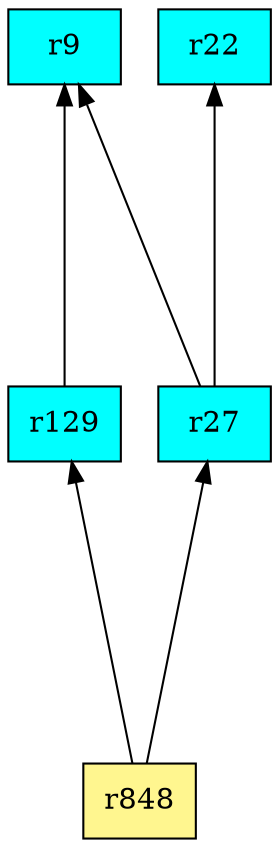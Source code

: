 digraph G {
rankdir=BT;ranksep="2.0";
"r129" [shape=record,fillcolor=cyan,style=filled,label="{r129}"];
"r848" [shape=record,fillcolor=khaki1,style=filled,label="{r848}"];
"r22" [shape=record,fillcolor=cyan,style=filled,label="{r22}"];
"r9" [shape=record,fillcolor=cyan,style=filled,label="{r9}"];
"r27" [shape=record,fillcolor=cyan,style=filled,label="{r27}"];
"r129" -> "r9"
"r848" -> "r129"
"r848" -> "r27"
"r27" -> "r9"
"r27" -> "r22"
}